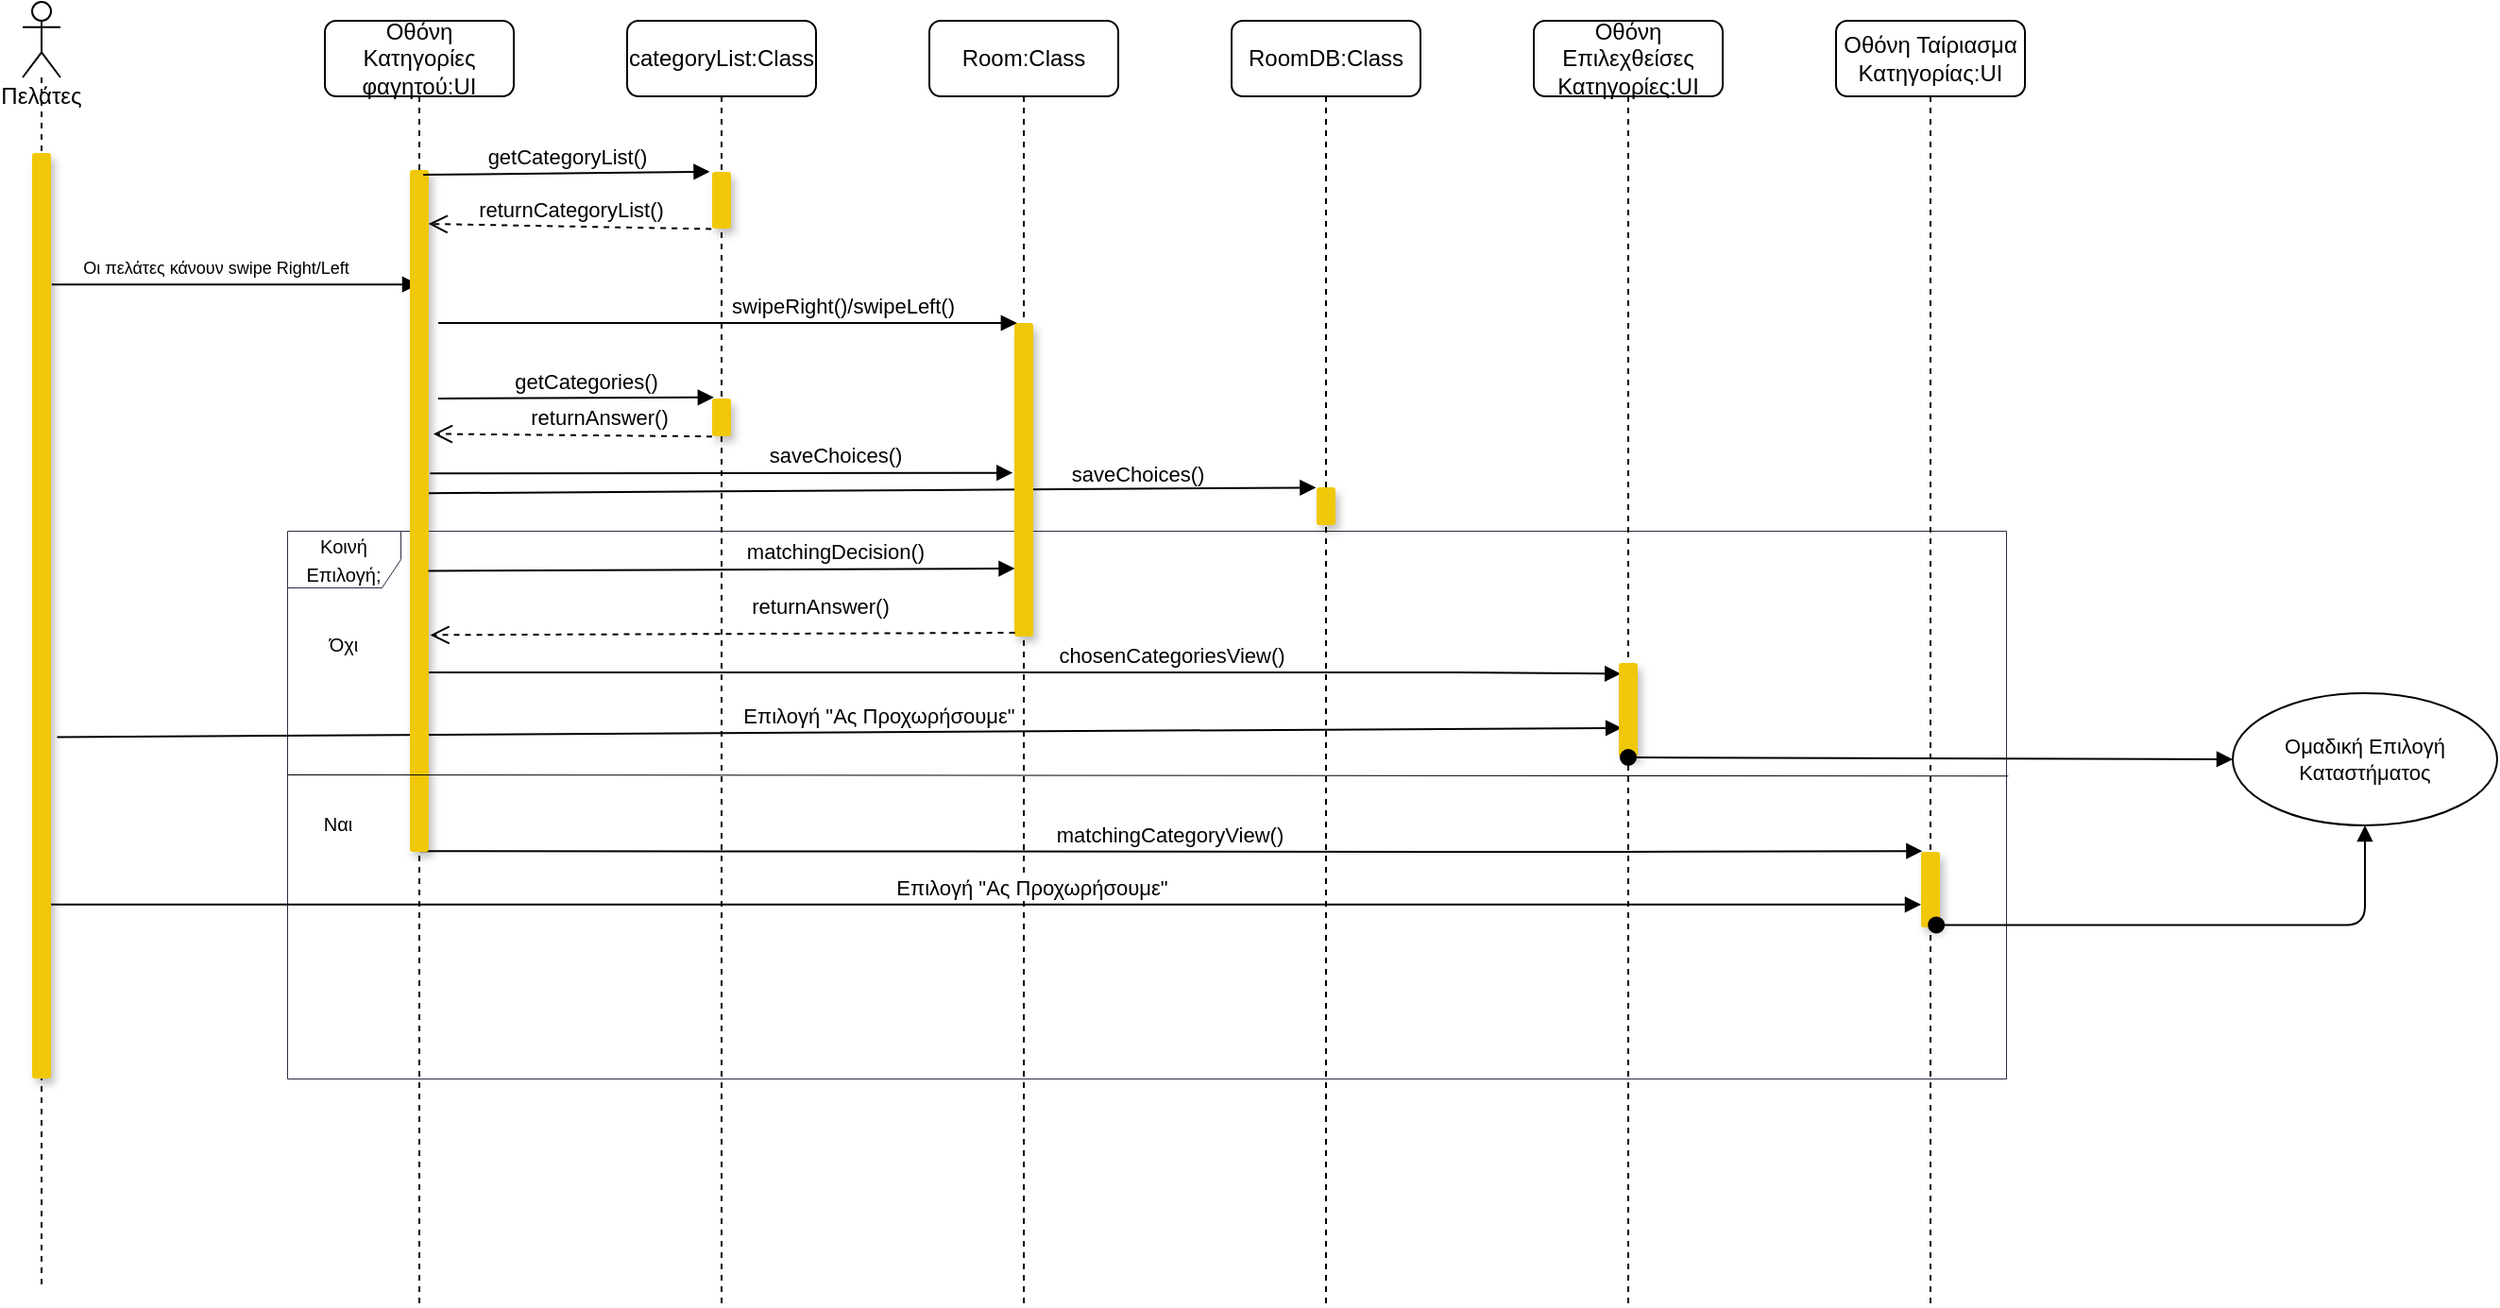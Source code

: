 <mxfile version="18.0.6" type="device"><diagram id="85n9MCKLyWOkD1KBOj8W" name="Page-1"><mxGraphModel dx="1123" dy="893" grid="1" gridSize="10" guides="1" tooltips="1" connect="1" arrows="1" fold="1" page="1" pageScale="1" pageWidth="850" pageHeight="1100" math="0" shadow="0"><root><mxCell id="0"/><mxCell id="1" parent="0"/><mxCell id="XRrD7QAyap270jk9nW-0-33" value="&lt;font style=&quot;font-size: 10px;&quot;&gt;Κοινή Επιλογή;&lt;/font&gt;" style="shape=umlFrame;whiteSpace=wrap;html=1;rounded=1;shadow=0;sketch=0;fillColor=#FFFFFF;strokeWidth=0.5;strokeColor=#2B2D42;" parent="1" vertex="1"><mxGeometry x="290" y="350" width="910" height="290" as="geometry"/></mxCell><mxCell id="Uk8tp1k5X_rzeoAR5KRW-21" value="matchingCategoryView()" style="html=1;verticalAlign=bottom;endArrow=block;rounded=0;exitX=0.5;exitY=0.999;exitDx=0;exitDy=0;exitPerimeter=0;entryX=0.07;entryY=-0.01;entryDx=0;entryDy=0;entryPerimeter=0;" edge="1" parent="1" source="XRrD7QAyap270jk9nW-0-9" target="XRrD7QAyap270jk9nW-0-28"><mxGeometry x="-0.001" width="80" relative="1" as="geometry"><mxPoint x="450" y="520.0" as="sourcePoint"/><mxPoint x="1150" y="520" as="targetPoint"/><Array as="points"><mxPoint x="995" y="520"/></Array><mxPoint as="offset"/></mxGeometry></mxCell><mxCell id="XRrD7QAyap270jk9nW-0-30" value="&lt;font style=&quot;font-size: 11px;&quot;&gt;&amp;nbsp;Επιλογή &quot;Ας Προχωρήσουμε&quot;&amp;nbsp;&lt;/font&gt;" style="html=1;verticalAlign=bottom;endArrow=block;rounded=0;entryX=0.157;entryY=0.688;entryDx=0;entryDy=0;entryPerimeter=0;exitX=1.325;exitY=0.631;exitDx=0;exitDy=0;exitPerimeter=0;" parent="1" source="XRrD7QAyap270jk9nW-0-14" target="XRrD7QAyap270jk9nW-0-23" edge="1"><mxGeometry x="0.049" width="80" relative="1" as="geometry"><mxPoint x="165.86" y="439.44" as="sourcePoint"/><mxPoint x="628" y="520.0" as="targetPoint"/><mxPoint as="offset"/></mxGeometry></mxCell><mxCell id="XRrD7QAyap270jk9nW-0-24" value="chosenCategoriesView()" style="html=1;verticalAlign=bottom;endArrow=block;rounded=0;entryX=0.113;entryY=0.114;entryDx=0;entryDy=0;entryPerimeter=0;" parent="1" source="XRrD7QAyap270jk9nW-0-9" target="XRrD7QAyap270jk9nW-0-23" edge="1"><mxGeometry x="0.245" width="80" relative="1" as="geometry"><mxPoint x="700" y="380" as="sourcePoint"/><mxPoint x="965" y="380.04" as="targetPoint"/><Array as="points"><mxPoint x="910" y="425"/></Array><mxPoint as="offset"/></mxGeometry></mxCell><mxCell id="Uk8tp1k5X_rzeoAR5KRW-17" value="saveChoices()" style="html=1;verticalAlign=bottom;endArrow=block;rounded=0;entryX=-0.029;entryY=0.007;entryDx=0;entryDy=0;entryPerimeter=0;exitX=0.983;exitY=0.474;exitDx=0;exitDy=0;exitPerimeter=0;" edge="1" parent="1" source="XRrD7QAyap270jk9nW-0-9" target="Uk8tp1k5X_rzeoAR5KRW-9"><mxGeometry x="0.597" y="-1" width="80" relative="1" as="geometry"><mxPoint x="370" y="330" as="sourcePoint"/><mxPoint x="684.14" y="329.348" as="targetPoint"/><mxPoint as="offset"/></mxGeometry></mxCell><mxCell id="XRrD7QAyap270jk9nW-0-18" value="saveChoices()" style="html=1;verticalAlign=bottom;endArrow=block;rounded=0;entryX=-0.086;entryY=0.478;entryDx=0;entryDy=0;entryPerimeter=0;exitX=1.07;exitY=0.445;exitDx=0;exitDy=0;exitPerimeter=0;" parent="1" source="XRrD7QAyap270jk9nW-0-9" target="XRrD7QAyap270jk9nW-0-17" edge="1"><mxGeometry x="0.389" width="80" relative="1" as="geometry"><mxPoint x="360" y="261" as="sourcePoint"/><mxPoint x="670" y="279" as="targetPoint"/><mxPoint as="offset"/></mxGeometry></mxCell><mxCell id="XRrD7QAyap270jk9nW-0-15" value="&lt;font style=&quot;font-size: 9px;&quot;&gt;Οι πελάτες κάνουν swipe Right/Left&lt;/font&gt;" style="html=1;verticalAlign=bottom;endArrow=block;rounded=0;exitX=1.04;exitY=0.142;exitDx=0;exitDy=0;exitPerimeter=0;" parent="1" source="XRrD7QAyap270jk9nW-0-14" target="XRrD7QAyap270jk9nW-0-4" edge="1"><mxGeometry x="-0.104" y="1" width="80" relative="1" as="geometry"><mxPoint x="170" y="230" as="sourcePoint"/><mxPoint x="291.28" y="230" as="targetPoint"/><mxPoint as="offset"/></mxGeometry></mxCell><mxCell id="XRrD7QAyap270jk9nW-0-4" value="Οθόνη Κατηγορίες φαγητού:UI" style="shape=umlLifeline;perimeter=lifelinePerimeter;whiteSpace=wrap;html=1;container=1;collapsible=0;recursiveResize=0;outlineConnect=0;rounded=1;shadow=0;fillColor=#FFFFFF;" parent="1" vertex="1"><mxGeometry x="310" y="80" width="100" height="680" as="geometry"/></mxCell><mxCell id="XRrD7QAyap270jk9nW-0-9" value="" style="html=1;points=[];perimeter=orthogonalPerimeter;rounded=1;shadow=1;fillColor=#F0C808;strokeColor=none;" parent="XRrD7QAyap270jk9nW-0-4" vertex="1"><mxGeometry x="45" y="79" width="10" height="361" as="geometry"/></mxCell><mxCell id="XRrD7QAyap270jk9nW-0-5" value="categoryList:Class" style="shape=umlLifeline;perimeter=lifelinePerimeter;whiteSpace=wrap;html=1;container=1;collapsible=0;recursiveResize=0;outlineConnect=0;rounded=1;shadow=0;fillColor=#FFFFFF;" parent="1" vertex="1"><mxGeometry x="470" y="80" width="100" height="680" as="geometry"/></mxCell><mxCell id="XRrD7QAyap270jk9nW-0-11" value="" style="html=1;points=[];perimeter=orthogonalPerimeter;rounded=1;shadow=1;fillColor=#F0C808;strokeColor=none;" parent="XRrD7QAyap270jk9nW-0-5" vertex="1"><mxGeometry x="45" y="80" width="10" height="30" as="geometry"/></mxCell><mxCell id="Uk8tp1k5X_rzeoAR5KRW-4" value="" style="html=1;points=[];perimeter=orthogonalPerimeter;rounded=1;shadow=1;fillColor=#F0C808;strokeColor=none;" vertex="1" parent="XRrD7QAyap270jk9nW-0-5"><mxGeometry x="45" y="200" width="10" height="20" as="geometry"/></mxCell><mxCell id="XRrD7QAyap270jk9nW-0-6" value="Room:Class" style="shape=umlLifeline;perimeter=lifelinePerimeter;whiteSpace=wrap;html=1;container=1;collapsible=0;recursiveResize=0;outlineConnect=0;rounded=1;shadow=0;fillColor=#FFFFFF;" parent="1" vertex="1"><mxGeometry x="630" y="80" width="100" height="680" as="geometry"/></mxCell><mxCell id="XRrD7QAyap270jk9nW-0-17" value="" style="html=1;points=[];perimeter=orthogonalPerimeter;rounded=1;shadow=1;fillColor=#F0C808;strokeColor=none;" parent="XRrD7QAyap270jk9nW-0-6" vertex="1"><mxGeometry x="45" y="160" width="10" height="166" as="geometry"/></mxCell><mxCell id="XRrD7QAyap270jk9nW-0-8" value="Οθόνη Επιλεχθείσες Κατηγορίες:UI" style="shape=umlLifeline;perimeter=lifelinePerimeter;whiteSpace=wrap;html=1;container=1;collapsible=0;recursiveResize=0;outlineConnect=0;rounded=1;shadow=0;fillColor=#FFFFFF;" parent="1" vertex="1"><mxGeometry x="950" y="80" width="100" height="680" as="geometry"/></mxCell><mxCell id="XRrD7QAyap270jk9nW-0-23" value="" style="html=1;points=[];perimeter=orthogonalPerimeter;rounded=1;shadow=1;fillColor=#F0C808;strokeColor=none;" parent="XRrD7QAyap270jk9nW-0-8" vertex="1"><mxGeometry x="45" y="340" width="10" height="50" as="geometry"/></mxCell><mxCell id="XRrD7QAyap270jk9nW-0-10" value="getCategoryList()" style="html=1;verticalAlign=bottom;endArrow=block;rounded=0;entryX=-0.125;entryY=-0.004;entryDx=0;entryDy=0;entryPerimeter=0;exitX=0.708;exitY=0.007;exitDx=0;exitDy=0;exitPerimeter=0;" parent="1" source="XRrD7QAyap270jk9nW-0-9" target="XRrD7QAyap270jk9nW-0-11" edge="1"><mxGeometry width="80" relative="1" as="geometry"><mxPoint x="370" y="160" as="sourcePoint"/><mxPoint x="530" y="160" as="targetPoint"/><mxPoint as="offset"/><Array as="points"/></mxGeometry></mxCell><mxCell id="XRrD7QAyap270jk9nW-0-12" value="returnCategoryList()" style="html=1;verticalAlign=bottom;endArrow=open;dashed=1;endSize=8;rounded=0;entryX=0.983;entryY=0.079;entryDx=0;entryDy=0;entryPerimeter=0;exitX=-0.042;exitY=1.008;exitDx=0;exitDy=0;exitPerimeter=0;" parent="1" source="XRrD7QAyap270jk9nW-0-11" target="XRrD7QAyap270jk9nW-0-9" edge="1"><mxGeometry relative="1" as="geometry"><mxPoint x="510" y="182" as="sourcePoint"/><mxPoint x="380" y="180" as="targetPoint"/><Array as="points"/></mxGeometry></mxCell><mxCell id="XRrD7QAyap270jk9nW-0-13" value="Πελάτες" style="shape=umlLifeline;participant=umlActor;perimeter=lifelinePerimeter;whiteSpace=wrap;html=1;container=1;collapsible=0;recursiveResize=0;verticalAlign=top;spacingTop=36;outlineConnect=0;" parent="1" vertex="1"><mxGeometry x="150" y="70" width="20" height="680" as="geometry"/></mxCell><mxCell id="XRrD7QAyap270jk9nW-0-14" value="" style="html=1;points=[];perimeter=orthogonalPerimeter;strokeColor=none;fillColor=#F0C808;shadow=1;rounded=1;" parent="XRrD7QAyap270jk9nW-0-13" vertex="1"><mxGeometry x="5" y="80" width="10" height="490" as="geometry"/></mxCell><mxCell id="XRrD7QAyap270jk9nW-0-27" value="Οθόνη Ταίριασμα Κατηγορίας:UI" style="shape=umlLifeline;perimeter=lifelinePerimeter;whiteSpace=wrap;html=1;container=1;collapsible=0;recursiveResize=0;outlineConnect=0;rounded=1;shadow=0;fillColor=#FFFFFF;" parent="1" vertex="1"><mxGeometry x="1110" y="80" width="100" height="680" as="geometry"/></mxCell><mxCell id="XRrD7QAyap270jk9nW-0-28" value="" style="html=1;points=[];perimeter=orthogonalPerimeter;rounded=1;shadow=1;fillColor=#F0C808;strokeColor=none;" parent="XRrD7QAyap270jk9nW-0-27" vertex="1"><mxGeometry x="45" y="440" width="10" height="40" as="geometry"/></mxCell><mxCell id="Uk8tp1k5X_rzeoAR5KRW-5" value="Ομαδική Επιλογή Καταστήματος" style="ellipse;whiteSpace=wrap;html=1;fontSize=11;" vertex="1" parent="1"><mxGeometry x="1320" y="436" width="140" height="70" as="geometry"/></mxCell><mxCell id="XRrD7QAyap270jk9nW-0-32" value="" style="html=1;verticalAlign=bottom;startArrow=oval;startFill=1;endArrow=block;startSize=8;rounded=0;entryX=0;entryY=0.5;entryDx=0;entryDy=0;" parent="1" edge="1" target="Uk8tp1k5X_rzeoAR5KRW-5"><mxGeometry width="60" relative="1" as="geometry"><mxPoint x="1000" y="470" as="sourcePoint"/><mxPoint x="1230" y="450" as="targetPoint"/><Array as="points"/></mxGeometry></mxCell><mxCell id="Uk8tp1k5X_rzeoAR5KRW-6" value="" style="html=1;verticalAlign=bottom;endArrow=block;rounded=0;entryX=0.094;entryY=-0.031;entryDx=0;entryDy=0;entryPerimeter=0;" edge="1" parent="1" target="Uk8tp1k5X_rzeoAR5KRW-4"><mxGeometry width="80" relative="1" as="geometry"><mxPoint x="370" y="280" as="sourcePoint"/><mxPoint x="511.67" y="300.0" as="targetPoint"/><mxPoint as="offset"/><Array as="points"/></mxGeometry></mxCell><mxCell id="Uk8tp1k5X_rzeoAR5KRW-12" value="getCategories()" style="edgeLabel;html=1;align=center;verticalAlign=middle;resizable=0;points=[];fontSize=11;" vertex="1" connectable="0" parent="Uk8tp1k5X_rzeoAR5KRW-6"><mxGeometry x="0.071" y="1" relative="1" as="geometry"><mxPoint y="-8" as="offset"/></mxGeometry></mxCell><mxCell id="Uk8tp1k5X_rzeoAR5KRW-7" value="" style="html=1;verticalAlign=bottom;endArrow=open;dashed=1;endSize=8;rounded=0;entryX=1.243;entryY=0.387;entryDx=0;entryDy=0;entryPerimeter=0;exitX=0;exitY=1.005;exitDx=0;exitDy=0;exitPerimeter=0;" edge="1" parent="1" source="Uk8tp1k5X_rzeoAR5KRW-4" target="XRrD7QAyap270jk9nW-0-9"><mxGeometry relative="1" as="geometry"><mxPoint x="520.83" y="330" as="sourcePoint"/><mxPoint x="370.0" y="330.084" as="targetPoint"/><Array as="points"/></mxGeometry></mxCell><mxCell id="Uk8tp1k5X_rzeoAR5KRW-13" value="returnAnswer()" style="edgeLabel;html=1;align=center;verticalAlign=middle;resizable=0;points=[];fontSize=11;" vertex="1" connectable="0" parent="Uk8tp1k5X_rzeoAR5KRW-7"><mxGeometry x="-0.179" y="-1" relative="1" as="geometry"><mxPoint y="-9" as="offset"/></mxGeometry></mxCell><mxCell id="Uk8tp1k5X_rzeoAR5KRW-1" value="&lt;font style=&quot;font-size: 11px;&quot;&gt;swipeRight()/swipeLeft()&lt;/font&gt;" style="html=1;verticalAlign=bottom;endArrow=block;rounded=0;entryX=0.143;entryY=0;entryDx=0;entryDy=0;entryPerimeter=0;" edge="1" parent="1" target="XRrD7QAyap270jk9nW-0-17"><mxGeometry x="0.393" width="80" relative="1" as="geometry"><mxPoint x="370" y="240" as="sourcePoint"/><mxPoint x="554.59" y="230.002" as="targetPoint"/><mxPoint as="offset"/></mxGeometry></mxCell><mxCell id="Uk8tp1k5X_rzeoAR5KRW-8" value="RoomDB:Class" style="shape=umlLifeline;perimeter=lifelinePerimeter;whiteSpace=wrap;html=1;container=1;collapsible=0;recursiveResize=0;outlineConnect=0;rounded=1;shadow=0;fillColor=#FFFFFF;" vertex="1" parent="1"><mxGeometry x="790" y="80" width="100" height="680" as="geometry"/></mxCell><mxCell id="Uk8tp1k5X_rzeoAR5KRW-9" value="" style="html=1;points=[];perimeter=orthogonalPerimeter;rounded=1;shadow=1;fillColor=#F0C808;strokeColor=none;" vertex="1" parent="Uk8tp1k5X_rzeoAR5KRW-8"><mxGeometry x="45" y="247" width="10" height="20" as="geometry"/></mxCell><mxCell id="Uk8tp1k5X_rzeoAR5KRW-15" value="" style="html=1;verticalAlign=bottom;endArrow=open;dashed=1;endSize=8;rounded=0;exitX=0.026;exitY=0.988;exitDx=0;exitDy=0;exitPerimeter=0;entryX=1.075;entryY=0.682;entryDx=0;entryDy=0;entryPerimeter=0;" edge="1" parent="1" source="XRrD7QAyap270jk9nW-0-17" target="XRrD7QAyap270jk9nW-0-9"><mxGeometry relative="1" as="geometry"><mxPoint x="620.29" y="370" as="sourcePoint"/><mxPoint x="470.0" y="371.386" as="targetPoint"/><Array as="points"/></mxGeometry></mxCell><mxCell id="Uk8tp1k5X_rzeoAR5KRW-16" value="returnAnswer()" style="edgeLabel;html=1;align=center;verticalAlign=middle;resizable=0;points=[];fontSize=11;" vertex="1" connectable="0" parent="Uk8tp1k5X_rzeoAR5KRW-15"><mxGeometry x="-0.179" y="-1" relative="1" as="geometry"><mxPoint x="23" y="-14" as="offset"/></mxGeometry></mxCell><mxCell id="Uk8tp1k5X_rzeoAR5KRW-14" value="matchingDecision()" style="html=1;verticalAlign=bottom;endArrow=block;rounded=0;exitX=0.975;exitY=0.588;exitDx=0;exitDy=0;exitPerimeter=0;entryX=0.026;entryY=0.783;entryDx=0;entryDy=0;entryPerimeter=0;" edge="1" parent="1" source="XRrD7QAyap270jk9nW-0-9" target="XRrD7QAyap270jk9nW-0-17"><mxGeometry x="0.389" width="80" relative="1" as="geometry"><mxPoint x="365.43" y="350.472" as="sourcePoint"/><mxPoint x="670" y="370" as="targetPoint"/><mxPoint as="offset"/></mxGeometry></mxCell><mxCell id="Uk8tp1k5X_rzeoAR5KRW-20" value="" style="endArrow=none;html=1;rounded=0;fontSize=10;strokeWidth=0.5;entryX=1.001;entryY=0.447;entryDx=0;entryDy=0;entryPerimeter=0;" edge="1" parent="1" target="XRrD7QAyap270jk9nW-0-33"><mxGeometry width="50" height="50" relative="1" as="geometry"><mxPoint x="290" y="479" as="sourcePoint"/><mxPoint x="1070" y="479" as="targetPoint"/></mxGeometry></mxCell><mxCell id="Uk8tp1k5X_rzeoAR5KRW-22" value="&lt;font style=&quot;font-size: 11px;&quot;&gt;&amp;nbsp;Επιλογή &quot;Ας Προχωρήσουμε&quot;&amp;nbsp;&lt;/font&gt;" style="html=1;verticalAlign=bottom;endArrow=block;rounded=0;exitX=1.007;exitY=0.812;exitDx=0;exitDy=0;exitPerimeter=0;" edge="1" parent="1" source="XRrD7QAyap270jk9nW-0-14" target="XRrD7QAyap270jk9nW-0-28"><mxGeometry x="0.049" width="80" relative="1" as="geometry"><mxPoint x="260" y="550" as="sourcePoint"/><mxPoint x="1089.83" y="550" as="targetPoint"/><mxPoint as="offset"/></mxGeometry></mxCell><mxCell id="Uk8tp1k5X_rzeoAR5KRW-23" value="" style="html=1;verticalAlign=bottom;startArrow=oval;startFill=1;endArrow=block;startSize=8;rounded=1;entryX=0.5;entryY=1;entryDx=0;entryDy=0;exitX=0.809;exitY=0.968;exitDx=0;exitDy=0;exitPerimeter=0;edgeStyle=orthogonalEdgeStyle;" edge="1" parent="1" source="XRrD7QAyap270jk9nW-0-28" target="Uk8tp1k5X_rzeoAR5KRW-5"><mxGeometry width="60" relative="1" as="geometry"><mxPoint x="1010" y="480.0" as="sourcePoint"/><mxPoint x="1330.0" y="481" as="targetPoint"/></mxGeometry></mxCell><mxCell id="Uk8tp1k5X_rzeoAR5KRW-24" value="Όχι" style="text;html=1;strokeColor=none;fillColor=none;align=center;verticalAlign=middle;whiteSpace=wrap;rounded=0;shadow=0;fontSize=10;" vertex="1" parent="1"><mxGeometry x="290" y="395" width="60" height="30" as="geometry"/></mxCell><mxCell id="Uk8tp1k5X_rzeoAR5KRW-25" value="Ναι" style="text;html=1;strokeColor=none;fillColor=none;align=center;verticalAlign=middle;whiteSpace=wrap;rounded=0;shadow=0;fontSize=10;" vertex="1" parent="1"><mxGeometry x="287" y="490" width="60" height="30" as="geometry"/></mxCell></root></mxGraphModel></diagram></mxfile>